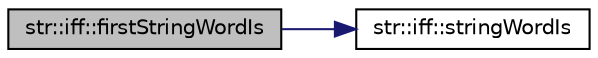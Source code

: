 digraph "str::iff::firstStringWordIs"
{
 // INTERACTIVE_SVG=YES
 // LATEX_PDF_SIZE
  edge [fontname="Helvetica",fontsize="10",labelfontname="Helvetica",labelfontsize="10"];
  node [fontname="Helvetica",fontsize="10",shape=record];
  rankdir="LR";
  Node1 [label="str::iff::firstStringWordIs",height=0.2,width=0.4,color="black", fillcolor="grey75", style="filled", fontcolor="black",tooltip="Returns true if string checkedString's first word matches fully any of strings nextString or restStri..."];
  Node1 -> Node2 [color="midnightblue",fontsize="10",style="solid",fontname="Helvetica"];
  Node2 [label="str::iff::stringWordIs",height=0.2,width=0.4,color="black", fillcolor="white", style="filled",URL="$namespacestr_1_1iff.html#aeb80974ec2647a4e352cc994d25b6214",tooltip="Returns false. End of recursion for template."];
}

